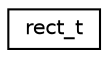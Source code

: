 digraph "Graphical Class Hierarchy"
{
 // INTERACTIVE_SVG=YES
  edge [fontname="Helvetica",fontsize="10",labelfontname="Helvetica",labelfontsize="10"];
  node [fontname="Helvetica",fontsize="10",shape=record];
  rankdir="LR";
  Node1 [label="rect_t",height=0.2,width=0.4,color="black", fillcolor="white", style="filled",URL="$_mesh_8h.html#structrect__t"];
}
